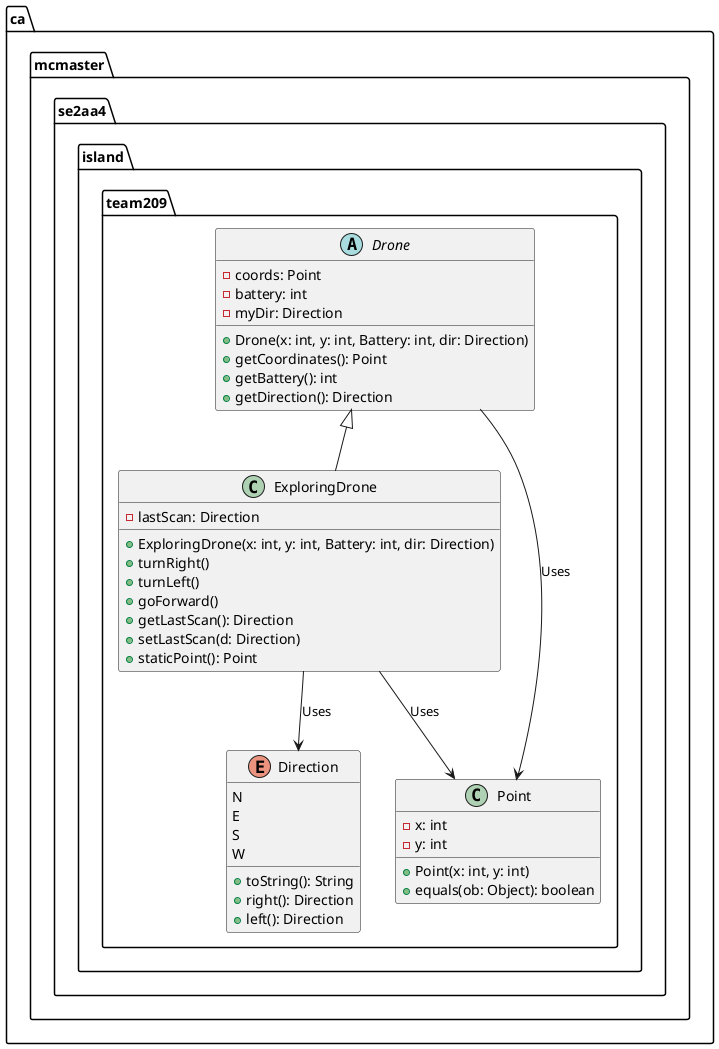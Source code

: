 @startuml

package "ca.mcmaster.se2aa4.island.team209" {
    abstract class Drone {
        - coords: Point
        - battery: int
        - myDir: Direction
        
        + Drone(x: int, y: int, Battery: int, dir: Direction)
        + getCoordinates(): Point
        + getBattery(): int
        + getDirection(): Direction
    }

    class ExploringDrone {
        - lastScan: Direction
        
        + ExploringDrone(x: int, y: int, Battery: int, dir: Direction)
        + turnRight()
        + turnLeft()
        + goForward()
        + getLastScan(): Direction
        + setLastScan(d: Direction)
        + staticPoint(): Point
    }

    enum Direction {
        N
        E
        S
        W

        + toString(): String
        + right(): Direction
        + left(): Direction
    }

    class Point {
        - x: int
        - y: int
        
        + Point(x: int, y: int)
        + equals(ob: Object): boolean
    }
    
    Drone <|-- ExploringDrone
    ExploringDrone --> Direction : Uses
    Drone --> Point : Uses
    ExploringDrone --> Point : Uses
}

@enduml